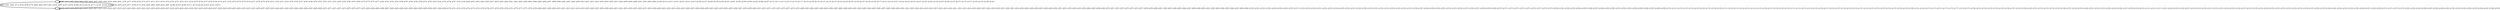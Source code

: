 digraph G {
        node [style=rounded, penwidth=3, fontsize=20, shape=oval];
        "1" -> "1" [label="@601, @602, @603, @604, @624, @625, @626, @627, @628, @629, @630, @680, @681, @706, @707, @708, @709, @710, @711, @712, @713, @718, @719, @720, @721, @722, @723, @724, @725, @726, @727, @728, @729, @730, @731, @732, @733, @734, @735, @736, @737, @738, @739, @740, @741, @742, @743, @744, @745, @746, @747, @748, @749, @750, @751, @752, @753, @763, @764, @765, @766, @767, @768, @774, @775, @776, @777, @782, @783, @784, @785, @786, @787, @788, @789, @790, @791, @792, @793, @794, @795, @796, @797, @798, @799, @800, @801, @802, @803, @804, @817, @818, @819, @820, @821, @822, @823, @862, @863, @864, @865, @866, @867, @868, @869, @906, @907, @908, @909, @910, @911, @912, @933, @934, @935, @936, @937, @938, @958, @959, @960, @961, @962, @963, @964, @1009, @1010, @1011, @1012, @1013, @1014, @1015, @1036, @1037, @1038, @1039, @1040, @1041, @1061, @1062, @1063, @1064, @1065, @1066, @1067, @1112, @1113, @1114, @1115, @1116, @1117, @1118, @1139, @1140, @1141, @1142, @1143, @1144, @1164, @1165, @1166, @1167, @1168, @1169, @1170, @1215, @1216, @1217, @1218, @1219, @1220, @1221, @1242, @1243, @1244, @1245, @1246, @1247, @1275, @1276, @1277, @1278, @1279, @1280, @1281", color=black,arrowsize=1,style=bold,penwidth=3,fontsize=20];
"1" -> "0" [label="@605, @631, @682, @714, @754, @769, @778, @805, @824, @870, @913, @939, @965, @1016, @1042, @1068, @1119, @1145, @1171, @1222, @1248, @1282", color=black,arrowsize=1,style=bold,penwidth=3,fontsize=20];
"0" -> "0" [label="@606, @607, @608, @609, @610, @611, @612, @613, @614, @615, @616, @617, @618, @619, @620, @621, @622, @632, @633, @634, @635, @636, @637, @638, @639, @640, @641, @642, @643, @644, @645, @646, @647, @648, @649, @650, @651, @652, @653, @654, @655, @656, @657, @658, @659, @660, @661, @662, @663, @664, @665, @666, @667, @668, @669, @670, @671, @672, @673, @674, @675, @676, @677, @678, @683, @684, @685, @686, @687, @688, @689, @690, @691, @692, @693, @694, @695, @696, @697, @698, @699, @700, @701, @702, @703, @704, @715, @716, @755, @756, @757, @758, @759, @760, @761, @770, @771, @772, @779, @780, @806, @807, @808, @809, @810, @811, @812, @813, @814, @815, @825, @826, @827, @828, @829, @830, @831, @832, @833, @834, @835, @836, @837, @838, @839, @840, @841, @842, @843, @844, @845, @846, @847, @848, @849, @850, @851, @852, @853, @854, @855, @856, @857, @858, @859, @860, @871, @872, @873, @874, @875, @876, @877, @878, @879, @880, @881, @882, @883, @884, @885, @886, @887, @888, @889, @890, @891, @892, @893, @894, @895, @896, @897, @898, @899, @900, @901, @902, @903, @904, @914, @915, @916, @917, @918, @919, @920, @921, @922, @923, @924, @925, @926, @927, @928, @929, @930, @931, @940, @941, @942, @943, @944, @945, @946, @947, @948, @949, @950, @951, @952, @953, @954, @955, @956, @966, @967, @968, @969, @970, @971, @972, @973, @974, @975, @976, @977, @978, @979, @980, @981, @982, @983, @984, @985, @986, @987, @988, @989, @990, @991, @992, @993, @994, @995, @996, @997, @998, @999, @1000, @1001, @1002, @1003, @1004, @1005, @1006, @1007, @1017, @1018, @1019, @1020, @1021, @1022, @1023, @1024, @1025, @1026, @1027, @1028, @1029, @1030, @1031, @1032, @1033, @1034, @1043, @1044, @1045, @1046, @1047, @1048, @1049, @1050, @1051, @1052, @1053, @1054, @1055, @1056, @1057, @1058, @1059, @1069, @1070, @1071, @1072, @1073, @1074, @1075, @1076, @1077, @1078, @1079, @1080, @1081, @1082, @1083, @1084, @1085, @1086, @1087, @1088, @1089, @1090, @1091, @1092, @1093, @1094, @1095, @1096, @1097, @1098, @1099, @1100, @1101, @1102, @1103, @1104, @1105, @1106, @1107, @1108, @1109, @1110, @1120, @1121, @1122, @1123, @1124, @1125, @1126, @1127, @1128, @1129, @1130, @1131, @1132, @1133, @1134, @1135, @1136, @1137, @1146, @1147, @1148, @1149, @1150, @1151, @1152, @1153, @1154, @1155, @1156, @1157, @1158, @1159, @1160, @1161, @1162, @1172, @1173, @1174, @1175, @1176, @1177, @1178, @1179, @1180, @1181, @1182, @1183, @1184, @1185, @1186, @1187, @1188, @1189, @1190, @1191, @1192, @1193, @1194, @1195, @1196, @1197, @1198, @1199, @1200, @1201, @1202, @1203, @1204, @1205, @1206, @1207, @1208, @1209, @1210, @1211, @1212, @1213, @1223, @1224, @1225, @1226, @1227, @1228, @1229, @1230, @1231, @1232, @1233, @1234, @1235, @1236, @1237, @1238, @1239, @1240, @1249, @1250, @1251, @1252, @1253, @1254, @1255, @1256, @1257, @1258, @1259, @1260, @1261, @1262, @1263, @1264, @1265, @1266, @1267, @1268, @1269, @1270, @1271, @1272, @1273, @1283, @1284, @1285, @1286, @1287, @1288, @1289, @1290, @1291, @1292, @1293, @1294, @1295, @1296, @1297, @1298, @1299", color=black,arrowsize=1,style=bold,penwidth=3,fontsize=20];
"0" -> "1" [label="@623, @679, @705, @717, @762, @773, @781, @816, @861, @905, @932, @957, @1008, @1035, @1060, @1111, @1138, @1163, @1214, @1241, @1274", color=black,arrowsize=1,style=bold,penwidth=3,fontsize=20];
}
